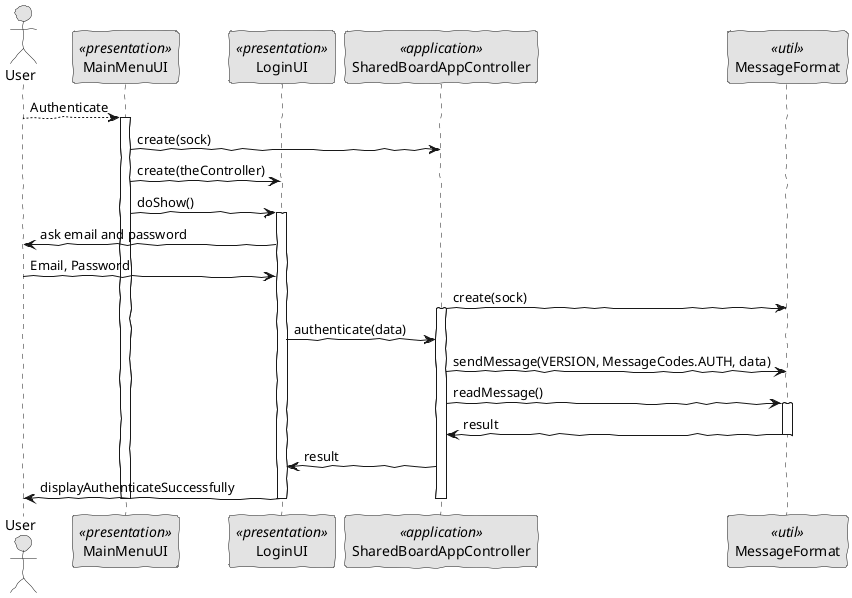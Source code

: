 @startuml
'http://plantuml.com/skinparam.html
skinparam handwritten true
skinparam monochrome true
skinparam packageStyle rect
skinparam defaultFontName FG Virgil
skinparam shadowing false

actor User as Actor
participant MainMenuUI as UI <<presentation>>
participant LoginUI as LogUI <<presentation>>
participant SharedBoardAppController as Controller <<application>>
participant MessageFormat as MF <<util>>

Actor --> UI: Authenticate
activate UI
    UI -> Controller: create(sock)

    UI -> LogUI: create(theController)
    UI -> LogUI: doShow()
    activate LogUI

    LogUI -> Actor: ask email and password
    Actor -> LogUI: Email, Password

    Controller -> MF: create(sock)
    activate Controller
    LogUI -> Controller: authenticate(data)


    Controller -> MF: sendMessage(VERSION, MessageCodes.AUTH, data)

    Controller -> MF: readMessage()
    activate MF
    MF -> Controller: result
    deactivate MF

    Controller -> LogUI: result
    LogUI -> Actor: displayAuthenticateSuccessfully
    deactivate Controller

deactivate LogUI
deactivate UI
@enduml